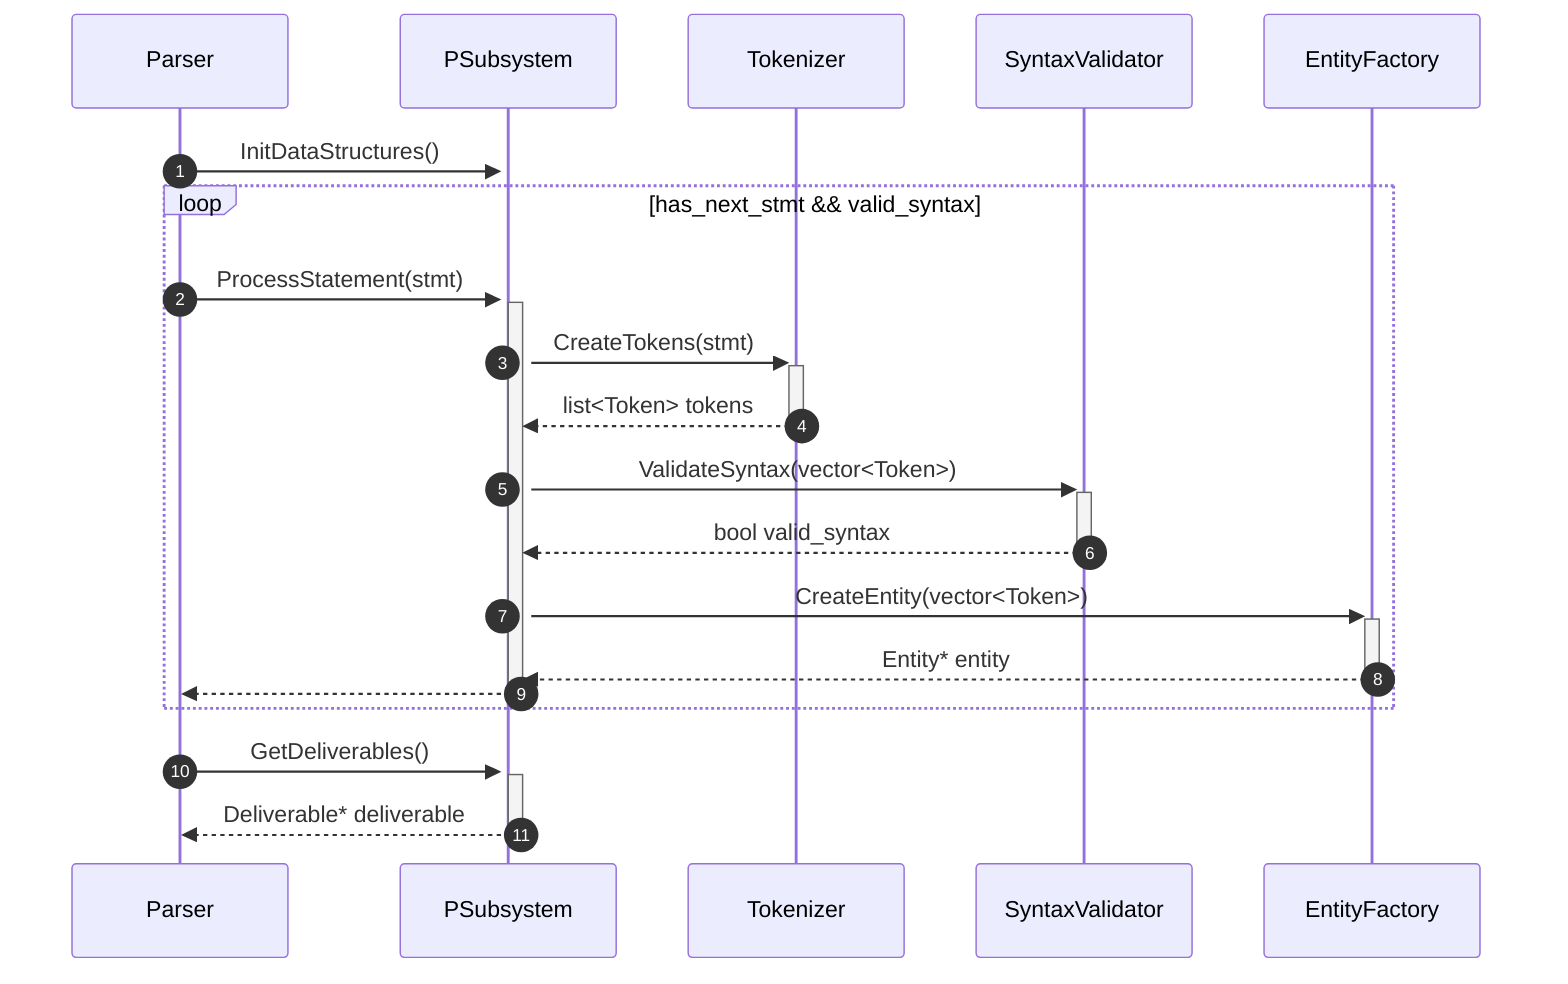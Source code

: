 sequenceDiagram
    autonumber
    participant P as Parser
    %% subsystem creates nodes and storing AST while the lines are being read
    %% Psystem contains statement stacks..
    participant PSub as PSubsystem
    participant Tkn as Tokenizer
    participant CGV as SyntaxValidator
    %% EntityFactory modifies necessary DSes (creates Entities, add entries into relationship, entity tables ...)
    participant EF as EntityFactory

    %% initialises the necessary data structures inside PSub, these DSes (AST, RelationshipTables, EntityTables) will be accumulated
    %% Assumption: P will check correctness while building DSes %
    P ->>+ PSub: InitDataStructures()

    %% statement here refers to the source code in between two semicolons
    %% If valid_state == false in ValidateSyntax, the loop terminates
    loop has_next_stmt && valid_syntax
        P ->>+ PSub: ProcessStatement(stmt)
        PSub ->>+ Tkn: CreateTokens(stmt)
        %% a token looks like: (<symbol>, <tokenTag>) brace_open brace_close
        Tkn -->>- PSub: list<Token> tokens

        %% We ask the validator to validate the syntax for a single statement, if there's an error at any token, it should fail early
        PSub ->>+ CGV: ValidateSyntax(vector<Token>)
        CGV -->>-PSub: bool valid_syntax

        %% create Entities:  Entity here refers to the Abstraction Entity as described by the wiki/lecture 1 slides
        PSub ->>+EF:CreateEntity(vector<Token>)
        %% This method has responsibilities such as creating necessary Entity Nodes and updating the necessary tables to reflect relationships (this is where we add info about relationships b/w lines, vars...)
        %% Entity node refers to WHILE/IF/ASSIGN... ref to
        EF-->>-PSub: Entity* entity

        PSub -->>-P:
        %% todo: handle the error handling opt code here
    end
    %% at this point, all the statements have been processed, the parser is ready for deliverables to be sent to SP
    P ->>+PSub: GetDeliverables()
    PSub -->>-P: Deliverable* deliverable